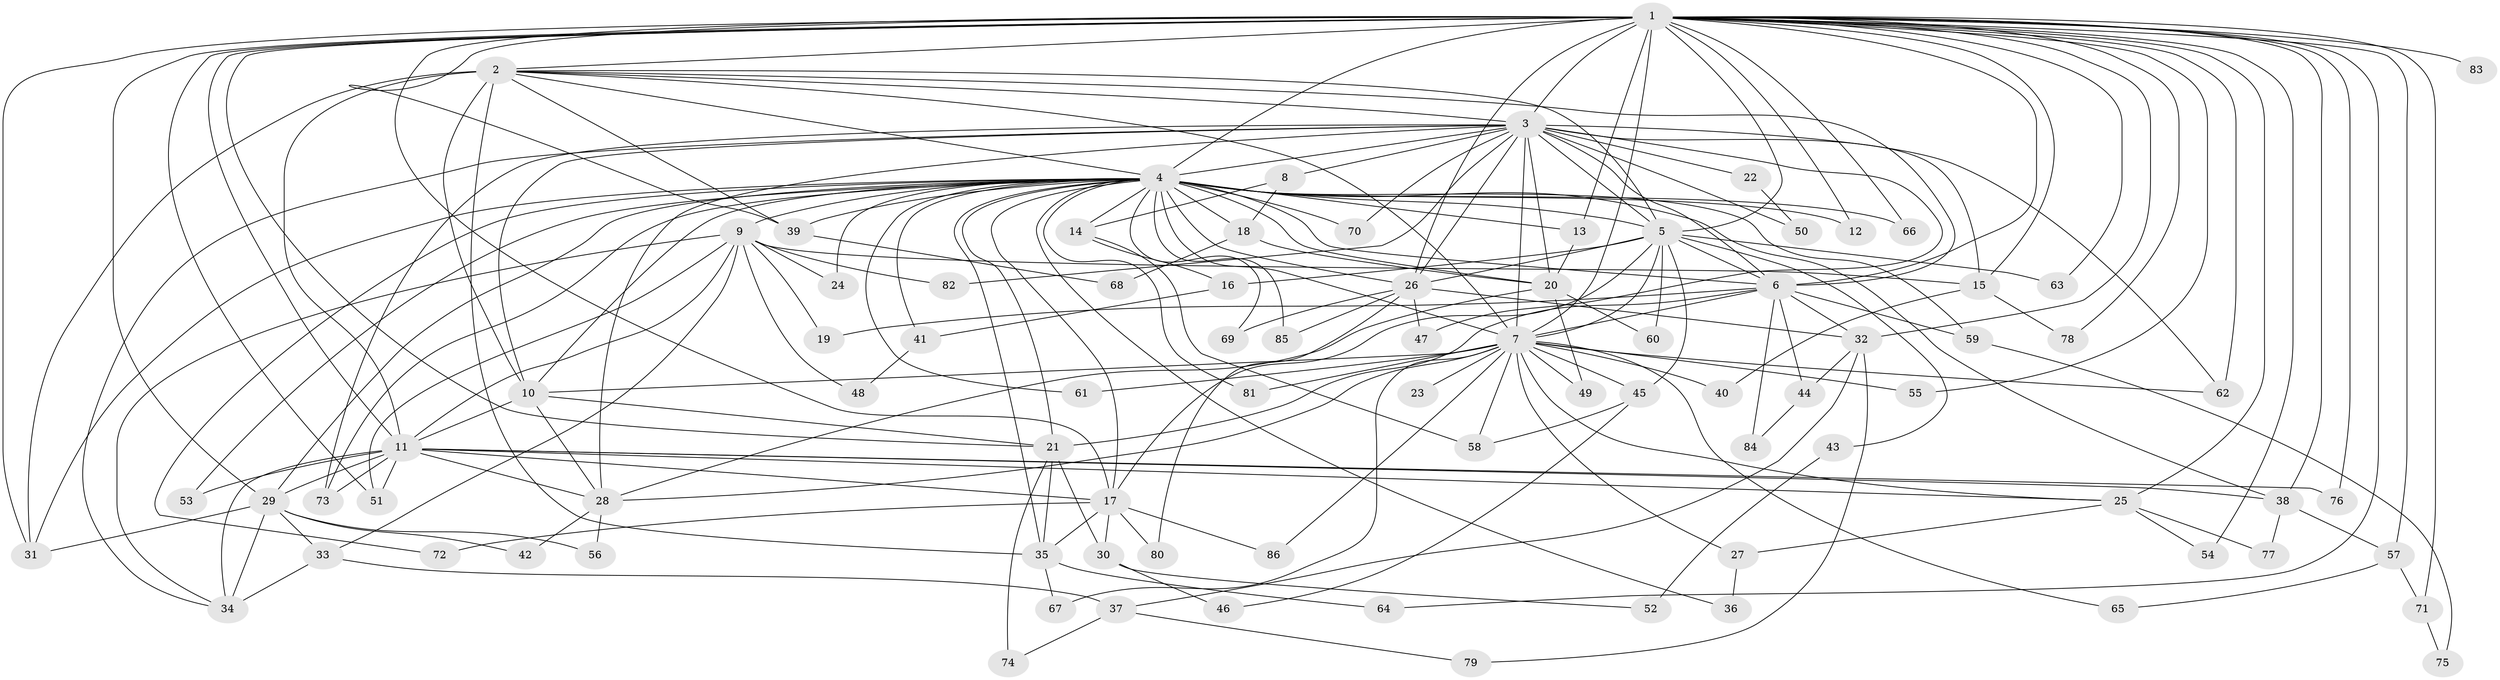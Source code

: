// original degree distribution, {24: 0.006993006993006993, 25: 0.006993006993006993, 17: 0.02097902097902098, 28: 0.006993006993006993, 26: 0.006993006993006993, 31: 0.006993006993006993, 16: 0.006993006993006993, 27: 0.006993006993006993, 4: 0.15384615384615385, 5: 0.04195804195804196, 6: 0.02097902097902098, 2: 0.5174825174825175, 3: 0.16083916083916083, 9: 0.006993006993006993, 10: 0.006993006993006993, 7: 0.013986013986013986, 8: 0.006993006993006993}
// Generated by graph-tools (version 1.1) at 2025/49/03/04/25 22:49:26]
// undirected, 86 vertices, 205 edges
graph export_dot {
  node [color=gray90,style=filled];
  1;
  2;
  3;
  4;
  5;
  6;
  7;
  8;
  9;
  10;
  11;
  12;
  13;
  14;
  15;
  16;
  17;
  18;
  19;
  20;
  21;
  22;
  23;
  24;
  25;
  26;
  27;
  28;
  29;
  30;
  31;
  32;
  33;
  34;
  35;
  36;
  37;
  38;
  39;
  40;
  41;
  42;
  43;
  44;
  45;
  46;
  47;
  48;
  49;
  50;
  51;
  52;
  53;
  54;
  55;
  56;
  57;
  58;
  59;
  60;
  61;
  62;
  63;
  64;
  65;
  66;
  67;
  68;
  69;
  70;
  71;
  72;
  73;
  74;
  75;
  76;
  77;
  78;
  79;
  80;
  81;
  82;
  83;
  84;
  85;
  86;
  1 -- 2 [weight=2.0];
  1 -- 3 [weight=6.0];
  1 -- 4 [weight=4.0];
  1 -- 5 [weight=3.0];
  1 -- 6 [weight=2.0];
  1 -- 7 [weight=4.0];
  1 -- 11 [weight=1.0];
  1 -- 12 [weight=1.0];
  1 -- 13 [weight=1.0];
  1 -- 15 [weight=1.0];
  1 -- 17 [weight=1.0];
  1 -- 21 [weight=1.0];
  1 -- 25 [weight=1.0];
  1 -- 26 [weight=1.0];
  1 -- 29 [weight=1.0];
  1 -- 31 [weight=1.0];
  1 -- 32 [weight=1.0];
  1 -- 38 [weight=1.0];
  1 -- 39 [weight=2.0];
  1 -- 51 [weight=1.0];
  1 -- 54 [weight=1.0];
  1 -- 55 [weight=1.0];
  1 -- 57 [weight=1.0];
  1 -- 62 [weight=1.0];
  1 -- 63 [weight=1.0];
  1 -- 64 [weight=1.0];
  1 -- 66 [weight=1.0];
  1 -- 71 [weight=1.0];
  1 -- 76 [weight=1.0];
  1 -- 78 [weight=1.0];
  1 -- 83 [weight=1.0];
  2 -- 3 [weight=2.0];
  2 -- 4 [weight=3.0];
  2 -- 5 [weight=1.0];
  2 -- 6 [weight=1.0];
  2 -- 7 [weight=1.0];
  2 -- 10 [weight=1.0];
  2 -- 11 [weight=9.0];
  2 -- 31 [weight=3.0];
  2 -- 35 [weight=1.0];
  2 -- 39 [weight=1.0];
  3 -- 4 [weight=5.0];
  3 -- 5 [weight=2.0];
  3 -- 6 [weight=2.0];
  3 -- 7 [weight=3.0];
  3 -- 8 [weight=2.0];
  3 -- 10 [weight=1.0];
  3 -- 15 [weight=6.0];
  3 -- 20 [weight=1.0];
  3 -- 22 [weight=1.0];
  3 -- 26 [weight=1.0];
  3 -- 28 [weight=1.0];
  3 -- 34 [weight=1.0];
  3 -- 47 [weight=1.0];
  3 -- 50 [weight=1.0];
  3 -- 62 [weight=1.0];
  3 -- 70 [weight=1.0];
  3 -- 73 [weight=1.0];
  3 -- 82 [weight=1.0];
  4 -- 5 [weight=2.0];
  4 -- 6 [weight=3.0];
  4 -- 7 [weight=3.0];
  4 -- 9 [weight=4.0];
  4 -- 10 [weight=1.0];
  4 -- 12 [weight=1.0];
  4 -- 13 [weight=1.0];
  4 -- 14 [weight=2.0];
  4 -- 17 [weight=1.0];
  4 -- 18 [weight=1.0];
  4 -- 20 [weight=1.0];
  4 -- 21 [weight=1.0];
  4 -- 24 [weight=1.0];
  4 -- 26 [weight=1.0];
  4 -- 29 [weight=1.0];
  4 -- 31 [weight=1.0];
  4 -- 35 [weight=1.0];
  4 -- 36 [weight=1.0];
  4 -- 38 [weight=1.0];
  4 -- 39 [weight=1.0];
  4 -- 41 [weight=1.0];
  4 -- 53 [weight=1.0];
  4 -- 59 [weight=1.0];
  4 -- 61 [weight=1.0];
  4 -- 66 [weight=1.0];
  4 -- 69 [weight=1.0];
  4 -- 70 [weight=1.0];
  4 -- 72 [weight=1.0];
  4 -- 73 [weight=1.0];
  4 -- 81 [weight=1.0];
  4 -- 85 [weight=1.0];
  5 -- 6 [weight=1.0];
  5 -- 7 [weight=1.0];
  5 -- 16 [weight=1.0];
  5 -- 17 [weight=1.0];
  5 -- 26 [weight=1.0];
  5 -- 43 [weight=1.0];
  5 -- 45 [weight=1.0];
  5 -- 60 [weight=1.0];
  5 -- 63 [weight=1.0];
  6 -- 7 [weight=1.0];
  6 -- 19 [weight=1.0];
  6 -- 21 [weight=1.0];
  6 -- 32 [weight=1.0];
  6 -- 44 [weight=1.0];
  6 -- 59 [weight=1.0];
  6 -- 84 [weight=1.0];
  7 -- 10 [weight=1.0];
  7 -- 23 [weight=1.0];
  7 -- 25 [weight=1.0];
  7 -- 27 [weight=2.0];
  7 -- 28 [weight=1.0];
  7 -- 40 [weight=1.0];
  7 -- 45 [weight=1.0];
  7 -- 49 [weight=1.0];
  7 -- 55 [weight=1.0];
  7 -- 58 [weight=1.0];
  7 -- 61 [weight=1.0];
  7 -- 62 [weight=2.0];
  7 -- 65 [weight=1.0];
  7 -- 67 [weight=1.0];
  7 -- 81 [weight=1.0];
  7 -- 86 [weight=1.0];
  8 -- 14 [weight=1.0];
  8 -- 18 [weight=1.0];
  9 -- 11 [weight=1.0];
  9 -- 15 [weight=1.0];
  9 -- 19 [weight=1.0];
  9 -- 24 [weight=1.0];
  9 -- 33 [weight=1.0];
  9 -- 34 [weight=1.0];
  9 -- 48 [weight=1.0];
  9 -- 51 [weight=1.0];
  9 -- 82 [weight=1.0];
  10 -- 11 [weight=1.0];
  10 -- 21 [weight=1.0];
  10 -- 28 [weight=1.0];
  11 -- 17 [weight=1.0];
  11 -- 25 [weight=1.0];
  11 -- 28 [weight=1.0];
  11 -- 29 [weight=1.0];
  11 -- 34 [weight=1.0];
  11 -- 38 [weight=1.0];
  11 -- 51 [weight=1.0];
  11 -- 53 [weight=1.0];
  11 -- 73 [weight=1.0];
  11 -- 76 [weight=1.0];
  13 -- 20 [weight=1.0];
  14 -- 16 [weight=1.0];
  14 -- 58 [weight=1.0];
  15 -- 40 [weight=1.0];
  15 -- 78 [weight=1.0];
  16 -- 41 [weight=1.0];
  17 -- 30 [weight=1.0];
  17 -- 35 [weight=1.0];
  17 -- 72 [weight=1.0];
  17 -- 80 [weight=1.0];
  17 -- 86 [weight=1.0];
  18 -- 20 [weight=1.0];
  18 -- 68 [weight=1.0];
  20 -- 28 [weight=1.0];
  20 -- 49 [weight=1.0];
  20 -- 60 [weight=1.0];
  21 -- 30 [weight=1.0];
  21 -- 35 [weight=1.0];
  21 -- 74 [weight=1.0];
  22 -- 50 [weight=1.0];
  25 -- 27 [weight=1.0];
  25 -- 54 [weight=1.0];
  25 -- 77 [weight=1.0];
  26 -- 32 [weight=1.0];
  26 -- 47 [weight=1.0];
  26 -- 69 [weight=1.0];
  26 -- 80 [weight=1.0];
  26 -- 85 [weight=1.0];
  27 -- 36 [weight=1.0];
  28 -- 42 [weight=1.0];
  28 -- 56 [weight=1.0];
  29 -- 31 [weight=1.0];
  29 -- 33 [weight=1.0];
  29 -- 34 [weight=1.0];
  29 -- 42 [weight=1.0];
  29 -- 56 [weight=1.0];
  30 -- 46 [weight=1.0];
  30 -- 52 [weight=1.0];
  32 -- 37 [weight=1.0];
  32 -- 44 [weight=1.0];
  32 -- 79 [weight=1.0];
  33 -- 34 [weight=1.0];
  33 -- 37 [weight=1.0];
  35 -- 64 [weight=1.0];
  35 -- 67 [weight=1.0];
  37 -- 74 [weight=1.0];
  37 -- 79 [weight=1.0];
  38 -- 57 [weight=1.0];
  38 -- 77 [weight=1.0];
  39 -- 68 [weight=1.0];
  41 -- 48 [weight=1.0];
  43 -- 52 [weight=1.0];
  44 -- 84 [weight=1.0];
  45 -- 46 [weight=1.0];
  45 -- 58 [weight=1.0];
  57 -- 65 [weight=1.0];
  57 -- 71 [weight=1.0];
  59 -- 75 [weight=1.0];
  71 -- 75 [weight=1.0];
}
